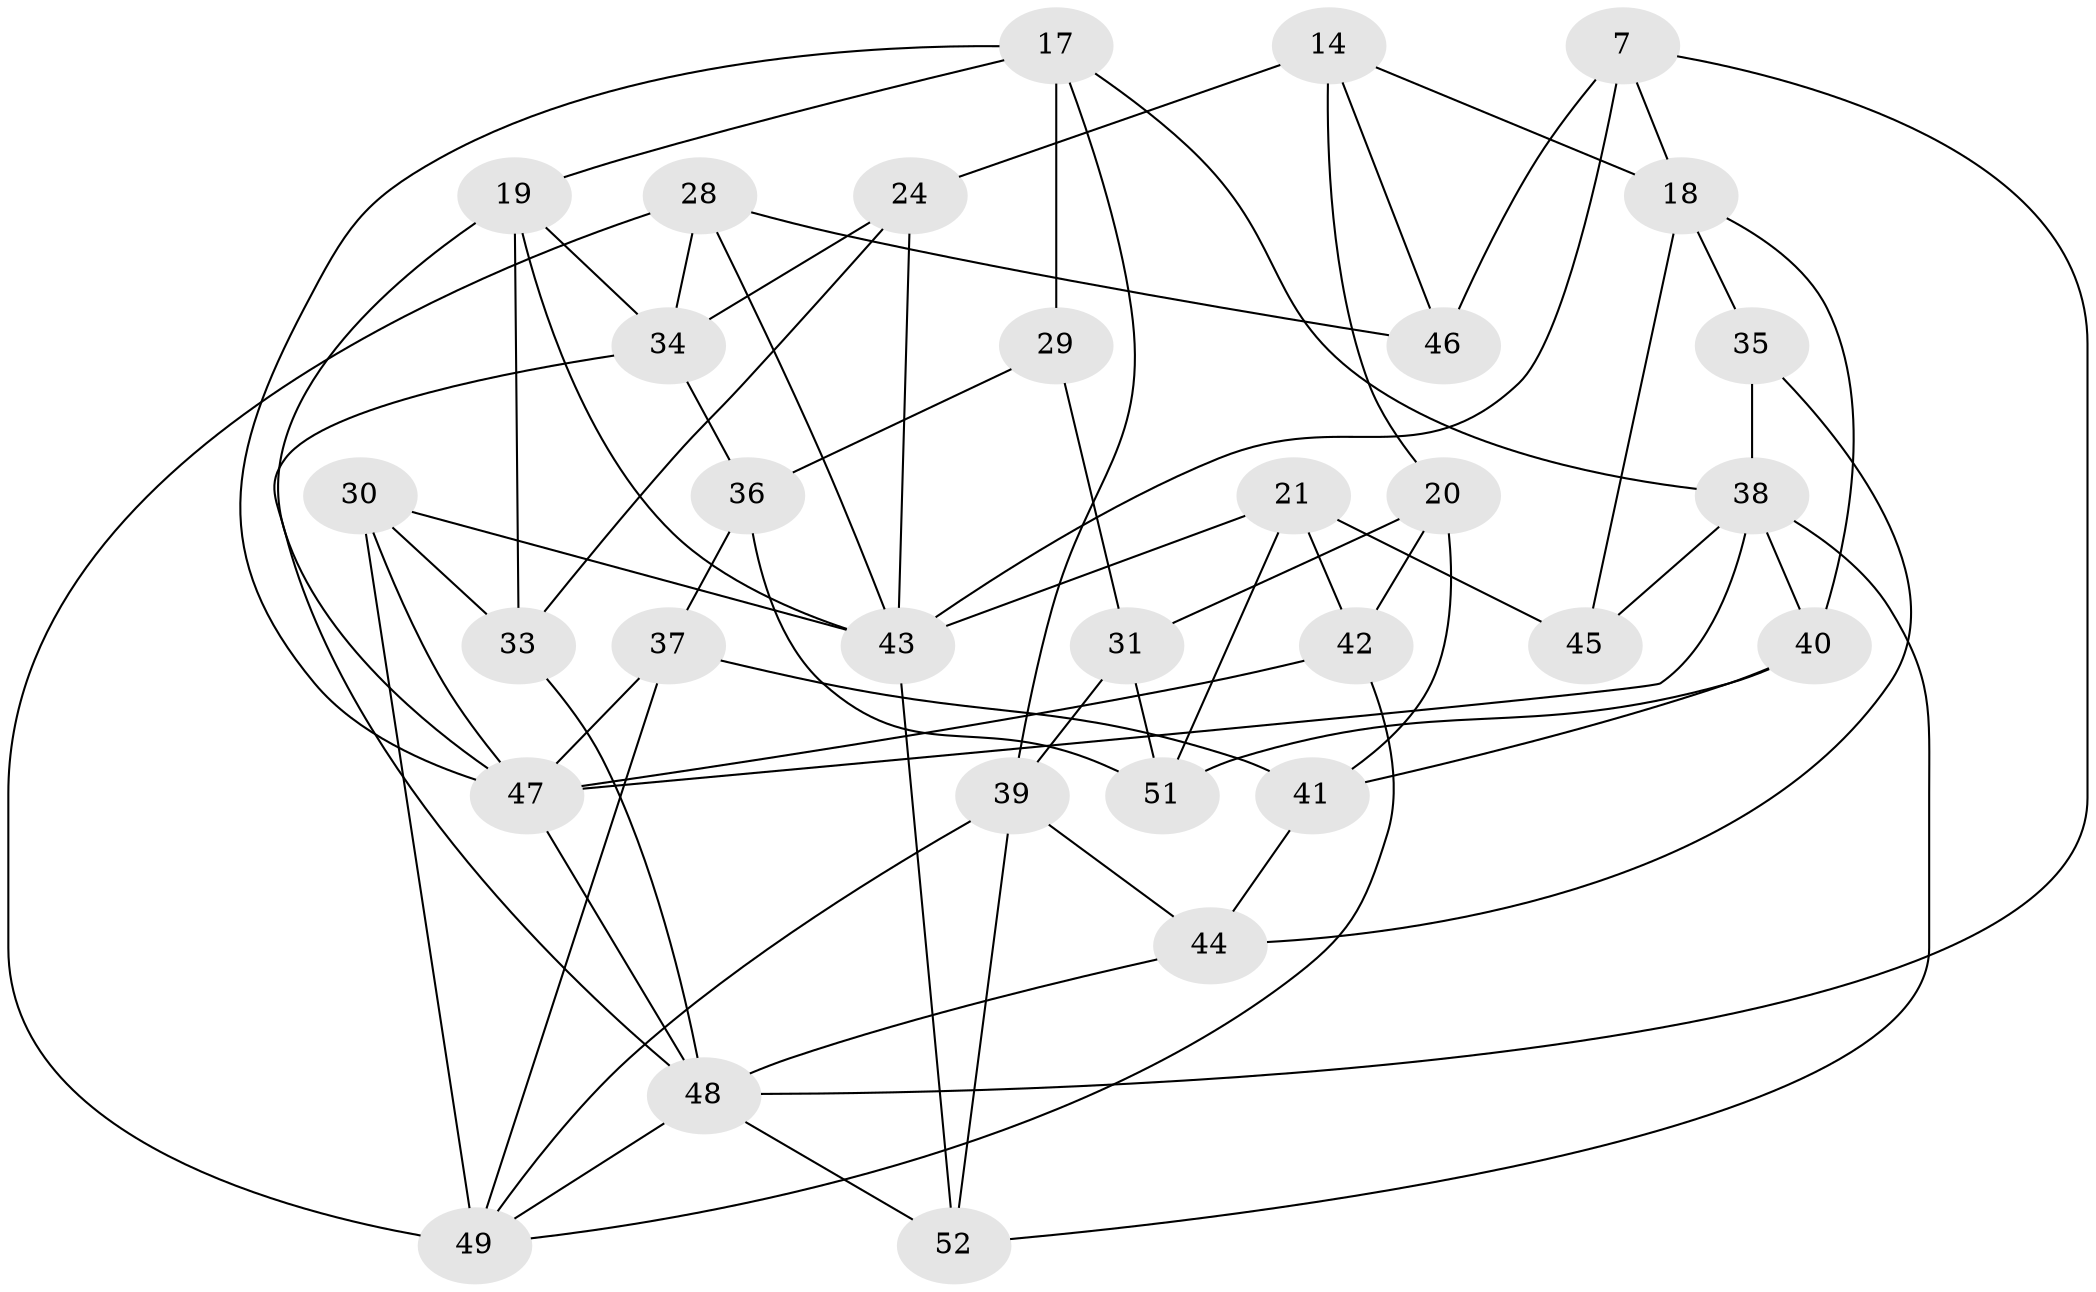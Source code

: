 // original degree distribution, {4: 1.0}
// Generated by graph-tools (version 1.1) at 2025/03/03/04/25 22:03:12]
// undirected, 31 vertices, 69 edges
graph export_dot {
graph [start="1"]
  node [color=gray90,style=filled];
  7;
  14;
  17 [super="+2"];
  18 [super="+10"];
  19 [super="+5"];
  20;
  21;
  24;
  28 [super="+12"];
  29;
  30 [super="+8"];
  31;
  33 [super="+27"];
  34 [super="+32"];
  35;
  36;
  37;
  38 [super="+13+15"];
  39 [super="+9"];
  40;
  41;
  42;
  43 [super="+1+23"];
  44;
  45;
  46;
  47 [super="+16"];
  48 [super="+3+25+11"];
  49 [super="+26"];
  51;
  52 [super="+50"];
  7 -- 46;
  7 -- 18;
  7 -- 43;
  7 -- 48;
  14 -- 46;
  14 -- 24;
  14 -- 20;
  14 -- 18;
  17 -- 47;
  17 -- 29 [weight=2];
  17 -- 19;
  17 -- 38;
  17 -- 39;
  18 -- 45 [weight=2];
  18 -- 40;
  18 -- 35;
  19 -- 34;
  19 -- 33 [weight=2];
  19 -- 43;
  19 -- 47;
  20 -- 31;
  20 -- 42;
  20 -- 41;
  21 -- 45;
  21 -- 42;
  21 -- 51;
  21 -- 43;
  24 -- 34;
  24 -- 33;
  24 -- 43;
  28 -- 46 [weight=2];
  28 -- 43;
  28 -- 49 [weight=2];
  28 -- 34;
  29 -- 36;
  29 -- 31;
  30 -- 43;
  30 -- 49 [weight=2];
  30 -- 33 [weight=2];
  30 -- 47;
  31 -- 39;
  31 -- 51;
  33 -- 48;
  34 -- 48 [weight=2];
  34 -- 36;
  35 -- 44;
  35 -- 38 [weight=2];
  36 -- 51;
  36 -- 37;
  37 -- 41;
  37 -- 49;
  37 -- 47;
  38 -- 52 [weight=2];
  38 -- 47;
  38 -- 45;
  38 -- 40;
  39 -- 44;
  39 -- 49 [weight=2];
  39 -- 52;
  40 -- 41;
  40 -- 51;
  41 -- 44;
  42 -- 49;
  42 -- 47;
  43 -- 52 [weight=2];
  44 -- 48;
  47 -- 48 [weight=2];
  48 -- 52;
  48 -- 49 [weight=2];
}
